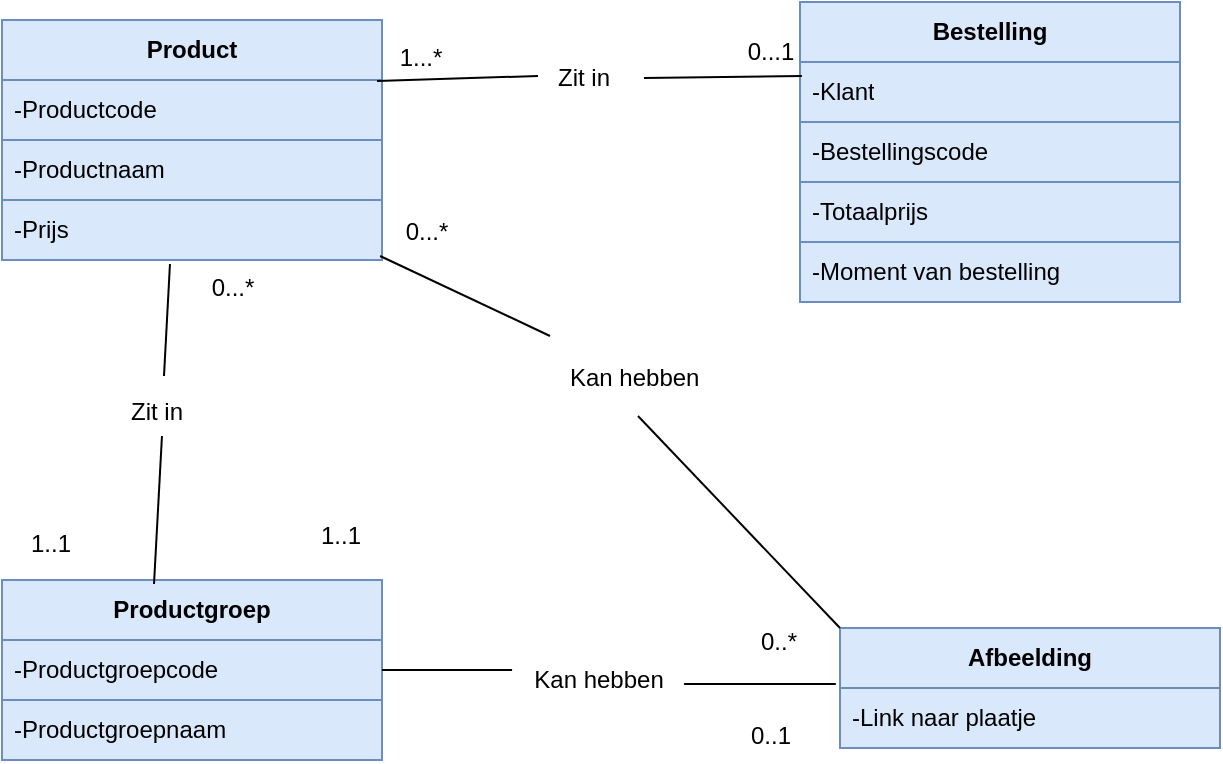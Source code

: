 <mxfile version="22.1.5" type="device">
  <diagram name="Page-1" id="hcwU8oPMDGAtIEjc8EsR">
    <mxGraphModel dx="875" dy="442" grid="0" gridSize="10" guides="1" tooltips="1" connect="1" arrows="1" fold="1" page="1" pageScale="1" pageWidth="827" pageHeight="1169" math="0" shadow="0">
      <root>
        <mxCell id="0" />
        <mxCell id="1" parent="0" />
        <mxCell id="XtzSiCUmQisljc_bNZya-8" value="&lt;b&gt;Product&lt;/b&gt;" style="swimlane;fontStyle=0;childLayout=stackLayout;horizontal=1;startSize=30;horizontalStack=0;resizeParent=1;resizeParentMax=0;resizeLast=0;collapsible=1;marginBottom=0;whiteSpace=wrap;html=1;fillColor=#dae8fc;strokeColor=#6c8ebf;" parent="1" vertex="1">
          <mxGeometry x="120" y="80" width="190" height="120" as="geometry" />
        </mxCell>
        <mxCell id="XtzSiCUmQisljc_bNZya-9" value="-Productcode" style="text;strokeColor=#6c8ebf;fillColor=#dae8fc;align=left;verticalAlign=middle;spacingLeft=4;spacingRight=4;overflow=hidden;points=[[0,0.5],[1,0.5]];portConstraint=eastwest;rotatable=0;whiteSpace=wrap;html=1;" parent="XtzSiCUmQisljc_bNZya-8" vertex="1">
          <mxGeometry y="30" width="190" height="30" as="geometry" />
        </mxCell>
        <mxCell id="XtzSiCUmQisljc_bNZya-10" value="-Productnaam" style="text;strokeColor=#6c8ebf;fillColor=#dae8fc;align=left;verticalAlign=middle;spacingLeft=4;spacingRight=4;overflow=hidden;points=[[0,0.5],[1,0.5]];portConstraint=eastwest;rotatable=0;whiteSpace=wrap;html=1;" parent="XtzSiCUmQisljc_bNZya-8" vertex="1">
          <mxGeometry y="60" width="190" height="30" as="geometry" />
        </mxCell>
        <mxCell id="XtzSiCUmQisljc_bNZya-11" value="-Prijs" style="text;strokeColor=#6c8ebf;fillColor=#dae8fc;align=left;verticalAlign=middle;spacingLeft=4;spacingRight=4;overflow=hidden;points=[[0,0.5],[1,0.5]];portConstraint=eastwest;rotatable=0;whiteSpace=wrap;html=1;" parent="XtzSiCUmQisljc_bNZya-8" vertex="1">
          <mxGeometry y="90" width="190" height="30" as="geometry" />
        </mxCell>
        <mxCell id="XtzSiCUmQisljc_bNZya-12" value="&lt;b&gt;Productgroep&lt;/b&gt;" style="swimlane;fontStyle=0;childLayout=stackLayout;horizontal=1;startSize=30;horizontalStack=0;resizeParent=1;resizeParentMax=0;resizeLast=0;collapsible=1;marginBottom=0;whiteSpace=wrap;html=1;fillColor=#dae8fc;strokeColor=#6c8ebf;" parent="1" vertex="1">
          <mxGeometry x="120" y="360" width="190" height="90" as="geometry" />
        </mxCell>
        <mxCell id="XtzSiCUmQisljc_bNZya-13" value="-Productgroepcode" style="text;strokeColor=#6c8ebf;fillColor=#dae8fc;align=left;verticalAlign=middle;spacingLeft=4;spacingRight=4;overflow=hidden;points=[[0,0.5],[1,0.5]];portConstraint=eastwest;rotatable=0;whiteSpace=wrap;html=1;" parent="XtzSiCUmQisljc_bNZya-12" vertex="1">
          <mxGeometry y="30" width="190" height="30" as="geometry" />
        </mxCell>
        <mxCell id="XtzSiCUmQisljc_bNZya-14" value="-Productgroepnaam" style="text;strokeColor=#6c8ebf;fillColor=#dae8fc;align=left;verticalAlign=middle;spacingLeft=4;spacingRight=4;overflow=hidden;points=[[0,0.5],[1,0.5]];portConstraint=eastwest;rotatable=0;whiteSpace=wrap;html=1;" parent="XtzSiCUmQisljc_bNZya-12" vertex="1">
          <mxGeometry y="60" width="190" height="30" as="geometry" />
        </mxCell>
        <mxCell id="XtzSiCUmQisljc_bNZya-16" value="&lt;b&gt;Afbeelding&lt;br&gt;&lt;/b&gt;" style="swimlane;fontStyle=0;childLayout=stackLayout;horizontal=1;startSize=30;horizontalStack=0;resizeParent=1;resizeParentMax=0;resizeLast=0;collapsible=1;marginBottom=0;whiteSpace=wrap;html=1;fillColor=#dae8fc;strokeColor=#6c8ebf;" parent="1" vertex="1">
          <mxGeometry x="539" y="384" width="190" height="60" as="geometry" />
        </mxCell>
        <mxCell id="XtzSiCUmQisljc_bNZya-17" value="-Link naar plaatje" style="text;strokeColor=#6c8ebf;fillColor=#dae8fc;align=left;verticalAlign=middle;spacingLeft=4;spacingRight=4;overflow=hidden;points=[[0,0.5],[1,0.5]];portConstraint=eastwest;rotatable=0;whiteSpace=wrap;html=1;" parent="XtzSiCUmQisljc_bNZya-16" vertex="1">
          <mxGeometry y="30" width="190" height="30" as="geometry" />
        </mxCell>
        <mxCell id="XtzSiCUmQisljc_bNZya-28" value="&lt;div&gt;Kan hebben&lt;/div&gt;" style="text;strokeColor=none;fillColor=none;align=left;verticalAlign=middle;spacingLeft=4;spacingRight=4;overflow=hidden;points=[[0,0.5],[1,0.5]];portConstraint=eastwest;rotatable=0;whiteSpace=wrap;html=1;" parent="1" vertex="1">
          <mxGeometry x="398" y="244" width="80" height="30" as="geometry" />
        </mxCell>
        <mxCell id="XtzSiCUmQisljc_bNZya-31" value="" style="endArrow=none;html=1;rounded=0;entryX=-0.05;entryY=-0.2;entryDx=0;entryDy=0;entryPerimeter=0;exitX=0.995;exitY=0.933;exitDx=0;exitDy=0;exitPerimeter=0;" parent="1" source="XtzSiCUmQisljc_bNZya-11" target="XtzSiCUmQisljc_bNZya-28" edge="1">
          <mxGeometry width="50" height="50" relative="1" as="geometry">
            <mxPoint x="387" y="306" as="sourcePoint" />
            <mxPoint x="437" y="256" as="targetPoint" />
          </mxGeometry>
        </mxCell>
        <mxCell id="XtzSiCUmQisljc_bNZya-32" value="" style="endArrow=none;html=1;rounded=0;entryX=0;entryY=0;entryDx=0;entryDy=0;exitX=0.5;exitY=1.133;exitDx=0;exitDy=0;exitPerimeter=0;" parent="1" source="XtzSiCUmQisljc_bNZya-28" target="XtzSiCUmQisljc_bNZya-16" edge="1">
          <mxGeometry width="50" height="50" relative="1" as="geometry">
            <mxPoint x="387" y="306" as="sourcePoint" />
            <mxPoint x="437" y="256" as="targetPoint" />
          </mxGeometry>
        </mxCell>
        <mxCell id="XtzSiCUmQisljc_bNZya-33" value="&lt;div&gt;Zit in&lt;/div&gt;" style="text;html=1;align=center;verticalAlign=middle;resizable=0;points=[];autosize=1;strokeColor=none;fillColor=none;" parent="1" vertex="1">
          <mxGeometry x="175.5" y="263" width="42" height="26" as="geometry" />
        </mxCell>
        <mxCell id="XtzSiCUmQisljc_bNZya-34" value="" style="endArrow=none;html=1;rounded=0;entryX=0.442;entryY=1.067;entryDx=0;entryDy=0;entryPerimeter=0;exitX=0.607;exitY=-0.192;exitDx=0;exitDy=0;exitPerimeter=0;" parent="1" source="XtzSiCUmQisljc_bNZya-33" target="XtzSiCUmQisljc_bNZya-11" edge="1">
          <mxGeometry width="50" height="50" relative="1" as="geometry">
            <mxPoint x="387" y="306" as="sourcePoint" />
            <mxPoint x="437" y="256" as="targetPoint" />
          </mxGeometry>
        </mxCell>
        <mxCell id="XtzSiCUmQisljc_bNZya-35" value="" style="endArrow=none;html=1;rounded=0;entryX=0.4;entryY=0.022;entryDx=0;entryDy=0;entryPerimeter=0;exitX=0.583;exitY=0.962;exitDx=0;exitDy=0;exitPerimeter=0;" parent="1" source="XtzSiCUmQisljc_bNZya-33" target="XtzSiCUmQisljc_bNZya-12" edge="1">
          <mxGeometry width="50" height="50" relative="1" as="geometry">
            <mxPoint x="387" y="306" as="sourcePoint" />
            <mxPoint x="437" y="256" as="targetPoint" />
          </mxGeometry>
        </mxCell>
        <mxCell id="XtzSiCUmQisljc_bNZya-36" value="&lt;div&gt;Kan hebben&lt;/div&gt;" style="text;html=1;align=center;verticalAlign=middle;resizable=0;points=[];autosize=1;strokeColor=none;fillColor=none;" parent="1" vertex="1">
          <mxGeometry x="378" y="397" width="80" height="26" as="geometry" />
        </mxCell>
        <mxCell id="XtzSiCUmQisljc_bNZya-37" value="" style="endArrow=none;html=1;rounded=0;entryX=1;entryY=0.5;entryDx=0;entryDy=0;exitX=-0.037;exitY=0.308;exitDx=0;exitDy=0;exitPerimeter=0;" parent="1" source="XtzSiCUmQisljc_bNZya-36" target="XtzSiCUmQisljc_bNZya-13" edge="1">
          <mxGeometry width="50" height="50" relative="1" as="geometry">
            <mxPoint x="387" y="306" as="sourcePoint" />
            <mxPoint x="437" y="256" as="targetPoint" />
          </mxGeometry>
        </mxCell>
        <mxCell id="XtzSiCUmQisljc_bNZya-38" value="" style="endArrow=none;html=1;rounded=0;entryX=1.038;entryY=0.577;entryDx=0;entryDy=0;entryPerimeter=0;exitX=-0.011;exitY=-0.067;exitDx=0;exitDy=0;exitPerimeter=0;" parent="1" source="XtzSiCUmQisljc_bNZya-17" target="XtzSiCUmQisljc_bNZya-36" edge="1">
          <mxGeometry width="50" height="50" relative="1" as="geometry">
            <mxPoint x="387" y="306" as="sourcePoint" />
            <mxPoint x="437" y="256" as="targetPoint" />
          </mxGeometry>
        </mxCell>
        <mxCell id="XtzSiCUmQisljc_bNZya-39" value="0...*" style="text;html=1;align=center;verticalAlign=middle;resizable=0;points=[];autosize=1;strokeColor=none;fillColor=none;" parent="1" vertex="1">
          <mxGeometry x="312.5" y="173" width="39" height="26" as="geometry" />
        </mxCell>
        <mxCell id="XtzSiCUmQisljc_bNZya-40" value="&lt;div&gt;0...*&lt;/div&gt;" style="text;html=1;align=center;verticalAlign=middle;resizable=0;points=[];autosize=1;" parent="1" vertex="1">
          <mxGeometry x="215.5" y="201" width="39" height="26" as="geometry" />
        </mxCell>
        <mxCell id="XtzSiCUmQisljc_bNZya-41" value="1..1" style="text;html=1;align=center;verticalAlign=middle;resizable=0;points=[];autosize=1;strokeColor=none;fillColor=none;" parent="1" vertex="1">
          <mxGeometry x="125.5" y="329" width="37" height="26" as="geometry" />
        </mxCell>
        <mxCell id="XtzSiCUmQisljc_bNZya-42" value="1..1" style="text;html=1;align=center;verticalAlign=middle;resizable=0;points=[];autosize=1;strokeColor=none;fillColor=none;" parent="1" vertex="1">
          <mxGeometry x="270.5" y="325" width="37" height="26" as="geometry" />
        </mxCell>
        <mxCell id="XtzSiCUmQisljc_bNZya-43" value="0..*" style="text;html=1;align=center;verticalAlign=middle;resizable=0;points=[];autosize=1;strokeColor=none;fillColor=none;" parent="1" vertex="1">
          <mxGeometry x="489.5" y="378" width="36" height="26" as="geometry" />
        </mxCell>
        <mxCell id="XtzSiCUmQisljc_bNZya-44" value="0..1" style="text;html=1;align=center;verticalAlign=middle;resizable=0;points=[];autosize=1;strokeColor=none;fillColor=none;" parent="1" vertex="1">
          <mxGeometry x="485.5" y="425" width="37" height="26" as="geometry" />
        </mxCell>
        <mxCell id="aN7j8xaSBTlLXaEPuvaS-1" value="&lt;b&gt;Bestelling&lt;/b&gt;" style="swimlane;fontStyle=0;childLayout=stackLayout;horizontal=1;startSize=30;horizontalStack=0;resizeParent=1;resizeParentMax=0;resizeLast=0;collapsible=1;marginBottom=0;whiteSpace=wrap;html=1;fillColor=#dae8fc;strokeColor=#6c8ebf;" vertex="1" parent="1">
          <mxGeometry x="519" y="71" width="190" height="120" as="geometry" />
        </mxCell>
        <mxCell id="aN7j8xaSBTlLXaEPuvaS-2" value="-Klant" style="text;strokeColor=#6c8ebf;fillColor=#dae8fc;align=left;verticalAlign=middle;spacingLeft=4;spacingRight=4;overflow=hidden;points=[[0,0.5],[1,0.5]];portConstraint=eastwest;rotatable=0;whiteSpace=wrap;html=1;" vertex="1" parent="aN7j8xaSBTlLXaEPuvaS-1">
          <mxGeometry y="30" width="190" height="30" as="geometry" />
        </mxCell>
        <mxCell id="aN7j8xaSBTlLXaEPuvaS-3" value="-Bestellingscode" style="text;strokeColor=#6c8ebf;fillColor=#dae8fc;align=left;verticalAlign=middle;spacingLeft=4;spacingRight=4;overflow=hidden;points=[[0,0.5],[1,0.5]];portConstraint=eastwest;rotatable=0;whiteSpace=wrap;html=1;" vertex="1" parent="aN7j8xaSBTlLXaEPuvaS-1">
          <mxGeometry y="60" width="190" height="30" as="geometry" />
        </mxCell>
        <mxCell id="aN7j8xaSBTlLXaEPuvaS-4" value="-Totaalprijs" style="text;strokeColor=#6c8ebf;fillColor=#dae8fc;align=left;verticalAlign=middle;spacingLeft=4;spacingRight=4;overflow=hidden;points=[[0,0.5],[1,0.5]];portConstraint=eastwest;rotatable=0;whiteSpace=wrap;html=1;" vertex="1" parent="aN7j8xaSBTlLXaEPuvaS-1">
          <mxGeometry y="90" width="190" height="30" as="geometry" />
        </mxCell>
        <mxCell id="aN7j8xaSBTlLXaEPuvaS-5" value="-Moment van bestelling" style="text;strokeColor=#6c8ebf;fillColor=#dae8fc;align=left;verticalAlign=middle;spacingLeft=4;spacingRight=4;overflow=hidden;points=[[0,0.5],[1,0.5]];portConstraint=eastwest;rotatable=0;whiteSpace=wrap;html=1;" vertex="1" parent="1">
          <mxGeometry x="519" y="191" width="190" height="30" as="geometry" />
        </mxCell>
        <mxCell id="aN7j8xaSBTlLXaEPuvaS-7" value="" style="endArrow=none;html=1;rounded=0;exitX=0.987;exitY=0.017;exitDx=0;exitDy=0;exitPerimeter=0;" edge="1" parent="1" source="XtzSiCUmQisljc_bNZya-9">
          <mxGeometry width="50" height="50" relative="1" as="geometry">
            <mxPoint x="338" y="145" as="sourcePoint" />
            <mxPoint x="388" y="108" as="targetPoint" />
          </mxGeometry>
        </mxCell>
        <mxCell id="aN7j8xaSBTlLXaEPuvaS-8" value="Zit in" style="text;html=1;strokeColor=none;fillColor=none;align=center;verticalAlign=middle;whiteSpace=wrap;rounded=0;" vertex="1" parent="1">
          <mxGeometry x="381" y="94" width="60" height="30" as="geometry" />
        </mxCell>
        <mxCell id="aN7j8xaSBTlLXaEPuvaS-10" value="" style="endArrow=none;html=1;rounded=0;exitX=1;exitY=0.5;exitDx=0;exitDy=0;entryX=0.005;entryY=0.233;entryDx=0;entryDy=0;entryPerimeter=0;" edge="1" parent="1" source="aN7j8xaSBTlLXaEPuvaS-8" target="aN7j8xaSBTlLXaEPuvaS-2">
          <mxGeometry width="50" height="50" relative="1" as="geometry">
            <mxPoint x="438" y="96" as="sourcePoint" />
            <mxPoint x="488" y="46" as="targetPoint" />
          </mxGeometry>
        </mxCell>
        <mxCell id="aN7j8xaSBTlLXaEPuvaS-12" value="1...*" style="text;html=1;align=center;verticalAlign=middle;resizable=0;points=[];autosize=1;strokeColor=none;fillColor=none;" vertex="1" parent="1">
          <mxGeometry x="309.5" y="86" width="39" height="26" as="geometry" />
        </mxCell>
        <mxCell id="aN7j8xaSBTlLXaEPuvaS-13" value="0...1" style="text;html=1;align=center;verticalAlign=middle;resizable=0;points=[];autosize=1;strokeColor=none;fillColor=none;" vertex="1" parent="1">
          <mxGeometry x="483.5" y="83" width="40" height="26" as="geometry" />
        </mxCell>
      </root>
    </mxGraphModel>
  </diagram>
</mxfile>
